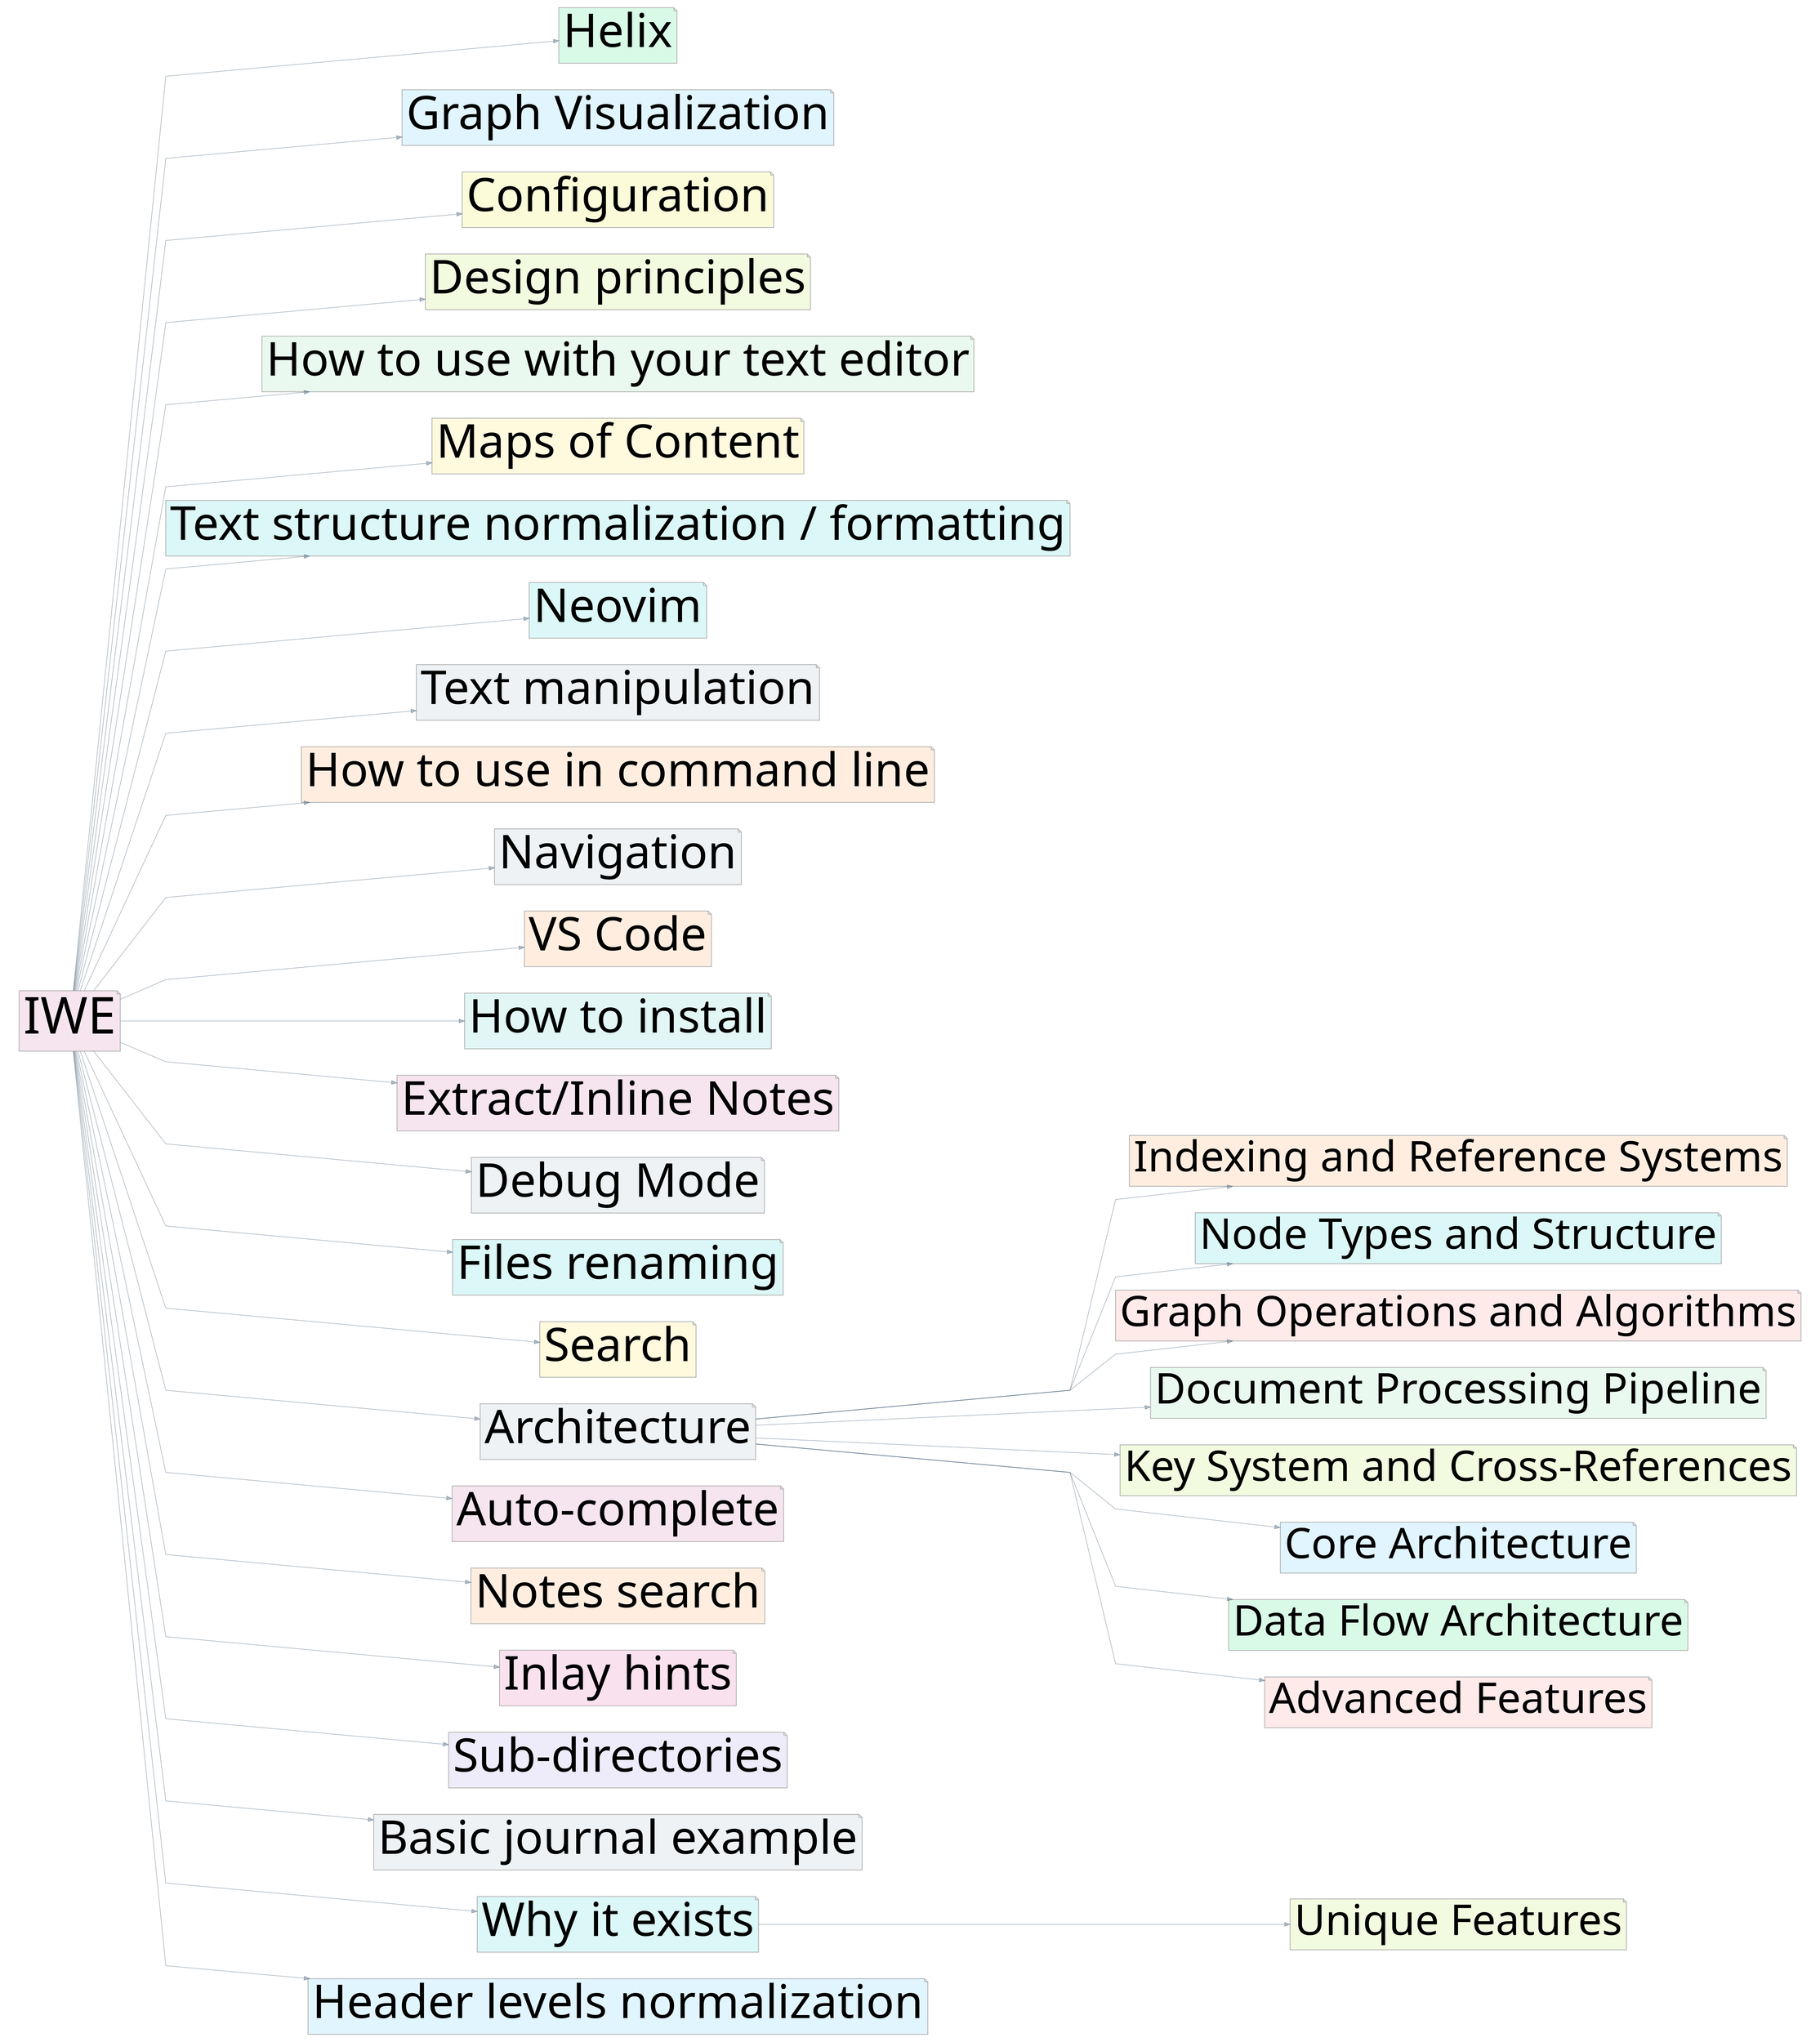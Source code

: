 digraph G {
  rankdir=LR
  fontname=Verdana
  fontsize=13
  nodesep=0.7
  splines=polyline
  pad="0.5,0.2"
  ranksep=1.2
  overlap=false
  536[label="Helix",fillcolor="#d9fae7",fontsize=88,fontname=Verdana,color="#b3b3b3",penwidth=1.5,shape=note,style=filled]
  293[label="Graph Visualization",fillcolor="#e1f5fe",fontsize=88,fontname=Verdana,color="#b3b3b3",penwidth=1.5,shape=note,style=filled]
  78[label="Configuration",fillcolor="#fbfbda",fontsize=88,fontname=Verdana,color="#b3b3b3",penwidth=1.5,shape=note,style=filled]
  156[label="Design principles",fillcolor="#f2fadf",fontsize=88,fontname=Verdana,color="#b3b3b3",penwidth=1.5,shape=note,style=filled]
  562[label="How to use with your text editor",fillcolor="#e9f9ef",fontsize=88,fontname=Verdana,color="#b3b3b3",penwidth=1.5,shape=note,style=filled]
  748[label="Maps of Content",fillcolor="#fff9de",fontsize=88,fontname=Verdana,color="#b3b3b3",penwidth=1.5,shape=note,style=filled]
  710[label="Indexing and Reference Systems",fillcolor="#ffeee0",fontsize=80,fontname=Verdana,color="#b3b3b3",penwidth=1.5,shape=note,style=filled]
  204[label="Text structure normalization / formatting",fillcolor="#dcf7f7",fontsize=88,fontname=Verdana,color="#b3b3b3",penwidth=1.5,shape=note,style=filled]
  800[label="Neovim",fillcolor="#dcf7f7",fontsize=88,fontname=Verdana,color="#b3b3b3",penwidth=1.5,shape=note,style=filled]
  287[label="Text manipulation",fillcolor="#eef2f5",fontsize=88,fontname=Verdana,color="#b3b3b3",penwidth=1.5,shape=note,style=filled]
  991[label="Node Types and Structure",fillcolor="#dcf7f7",fontsize=80,fontname=Verdana,color="#b3b3b3",penwidth=1.5,shape=note,style=filled]
  366[label="How to use in command line",fillcolor="#ffeee0",fontsize=88,fontname=Verdana,color="#b3b3b3",penwidth=1.5,shape=note,style=filled]
  230[label="Navigation",fillcolor="#eef2f5",fontsize=88,fontname=Verdana,color="#b3b3b3",penwidth=1.5,shape=note,style=filled]
  677[label="IWE",fillcolor="#f6e5ee",fontsize=96,fontname=Verdana,color="#b3b3b3",penwidth=1.5,shape=note,style=filled]
  1016[label="VS Code",fillcolor="#ffeee0",fontsize=88,fontname=Verdana,color="#b3b3b3",penwidth=1.5,shape=note,style=filled]
  549[label="How to install",fillcolor="#e2f6f6",fontsize=88,fontname=Verdana,color="#b3b3b3",penwidth=1.5,shape=note,style=filled]
  498[label="Graph Operations and Algorithms",fillcolor="#ffeaea",fontsize=80,fontname=Verdana,color="#b3b3b3",penwidth=1.5,shape=note,style=filled]
  166[label="Document Processing Pipeline",fillcolor="#e9f9ef",fontsize=80,fontname=Verdana,color="#b3b3b3",penwidth=1.5,shape=note,style=filled]
  215[label="Extract/Inline Notes",fillcolor="#f6e5ee",fontsize=88,fontname=Verdana,color="#b3b3b3",penwidth=1.5,shape=note,style=filled]
  152[label="Debug Mode",fillcolor="#eef2f5",fontsize=88,fontname=Verdana,color="#b3b3b3",penwidth=1.5,shape=note,style=filled]
  254[label="Files renaming",fillcolor="#dcf7f7",fontsize=88,fontname=Verdana,color="#b3b3b3",penwidth=1.5,shape=note,style=filled]
  247[label="Search",fillcolor="#fff9de",fontsize=88,fontname=Verdana,color="#b3b3b3",penwidth=1.5,shape=note,style=filled]
  1[label="Architecture",fillcolor="#eef2f5",fontsize=88,fontname=Verdana,color="#b3b3b3",penwidth=1.5,shape=note,style=filled]
  12[label="Unique Features",fillcolor="#f2fadf",fontsize=80,fontname=Verdana,color="#b3b3b3",penwidth=1.5,shape=note,style=filled]
  212[label="Auto-complete",fillcolor="#f6e5ee",fontsize=88,fontname=Verdana,color="#b3b3b3",penwidth=1.5,shape=note,style=filled]
  730[label="Key System and Cross-References",fillcolor="#f2fadf",fontsize=80,fontname=Verdana,color="#b3b3b3",penwidth=1.5,shape=note,style=filled]
  257[label="Notes search",fillcolor="#ffeee0",fontsize=88,fontname=Verdana,color="#b3b3b3",penwidth=1.5,shape=note,style=filled]
  226[label="Inlay hints",fillcolor="#fae1ee",fontsize=88,fontname=Verdana,color="#b3b3b3",penwidth=1.5,shape=note,style=filled]
  265[label="Sub-directories",fillcolor="#eeebfa",fontsize=88,fontname=Verdana,color="#b3b3b3",penwidth=1.5,shape=note,style=filled]
  183[label="Basic journal example",fillcolor="#eef2f5",fontsize=88,fontname=Verdana,color="#b3b3b3",penwidth=1.5,shape=note,style=filled]
  134[label="Core Architecture",fillcolor="#e1f5fe",fontsize=80,fontname=Verdana,color="#b3b3b3",penwidth=1.5,shape=note,style=filled]
  1158[label="Why it exists",fillcolor="#dcf7f7",fontsize=88,fontname=Verdana,color="#b3b3b3",penwidth=1.5,shape=note,style=filled]
  236[label="Header levels normalization",fillcolor="#e1f5fe",fontsize=88,fontname=Verdana,color="#b3b3b3",penwidth=1.5,shape=note,style=filled]
  109[label="Data Flow Architecture",fillcolor="#d9fae7",fontsize=80,fontname=Verdana,color="#b3b3b3",penwidth=1.5,shape=note,style=filled]
  509[label="Advanced Features",fillcolor="#ffeaea",fontsize=80,fontname=Verdana,color="#b3b3b3",penwidth=1.5,shape=note,style=filled]
  677 -> 226 [color="#38546c66",arrowhead=normal,penwidth=1.2]
  677 -> 215 [color="#38546c66",arrowhead=normal,penwidth=1.2]
  677 -> 212 [color="#38546c66",arrowhead=normal,penwidth=1.2]
  677 -> 287 [color="#38546c66",arrowhead=normal,penwidth=1.2]
  677 -> 562 [color="#38546c66",arrowhead=normal,penwidth=1.2]
  677 -> 1 [color="#38546c66",arrowhead=normal,penwidth=1.2]
  677 -> 748 [color="#38546c66",arrowhead=normal,penwidth=1.2]
  677 -> 257 [color="#38546c66",arrowhead=normal,penwidth=1.2]
  677 -> 254 [color="#38546c66",arrowhead=normal,penwidth=1.2]
  677 -> 156 [color="#38546c66",arrowhead=normal,penwidth=1.2]
  677 -> 800 [color="#38546c66",arrowhead=normal,penwidth=1.2]
  677 -> 549 [color="#38546c66",arrowhead=normal,penwidth=1.2]
  677 -> 536 [color="#38546c66",arrowhead=normal,penwidth=1.2]
  677 -> 230 [color="#38546c66",arrowhead=normal,penwidth=1.2]
  677 -> 1016 [color="#38546c66",arrowhead=normal,penwidth=1.2]
  677 -> 152 [color="#38546c66",arrowhead=normal,penwidth=1.2]
  677 -> 204 [color="#38546c66",arrowhead=normal,penwidth=1.2]
  677 -> 183 [color="#38546c66",arrowhead=normal,penwidth=1.2]
  677 -> 293 [color="#38546c66",arrowhead=normal,penwidth=1.2]
  677 -> 78 [color="#38546c66",arrowhead=normal,penwidth=1.2]
  677 -> 1158 [color="#38546c66",arrowhead=normal,penwidth=1.2]
  677 -> 265 [color="#38546c66",arrowhead=normal,penwidth=1.2]
  677 -> 247 [color="#38546c66",arrowhead=normal,penwidth=1.2]
  677 -> 236 [color="#38546c66",arrowhead=normal,penwidth=1.2]
  677 -> 366 [color="#38546c66",arrowhead=normal,penwidth=1.2]
  1 -> 991 [color="#38546c66",arrowhead=normal,penwidth=1.2]
  1 -> 134 [color="#38546c66",arrowhead=normal,penwidth=1.2]
  1 -> 509 [color="#38546c66",arrowhead=normal,penwidth=1.2]
  1 -> 730 [color="#38546c66",arrowhead=normal,penwidth=1.2]
  1 -> 710 [color="#38546c66",arrowhead=normal,penwidth=1.2]
  1 -> 166 [color="#38546c66",arrowhead=normal,penwidth=1.2]
  1 -> 498 [color="#38546c66",arrowhead=normal,penwidth=1.2]
  1 -> 109 [color="#38546c66",arrowhead=normal,penwidth=1.2]
  1158 -> 12 [color="#38546c66",arrowhead=normal,penwidth=1.2]
}
